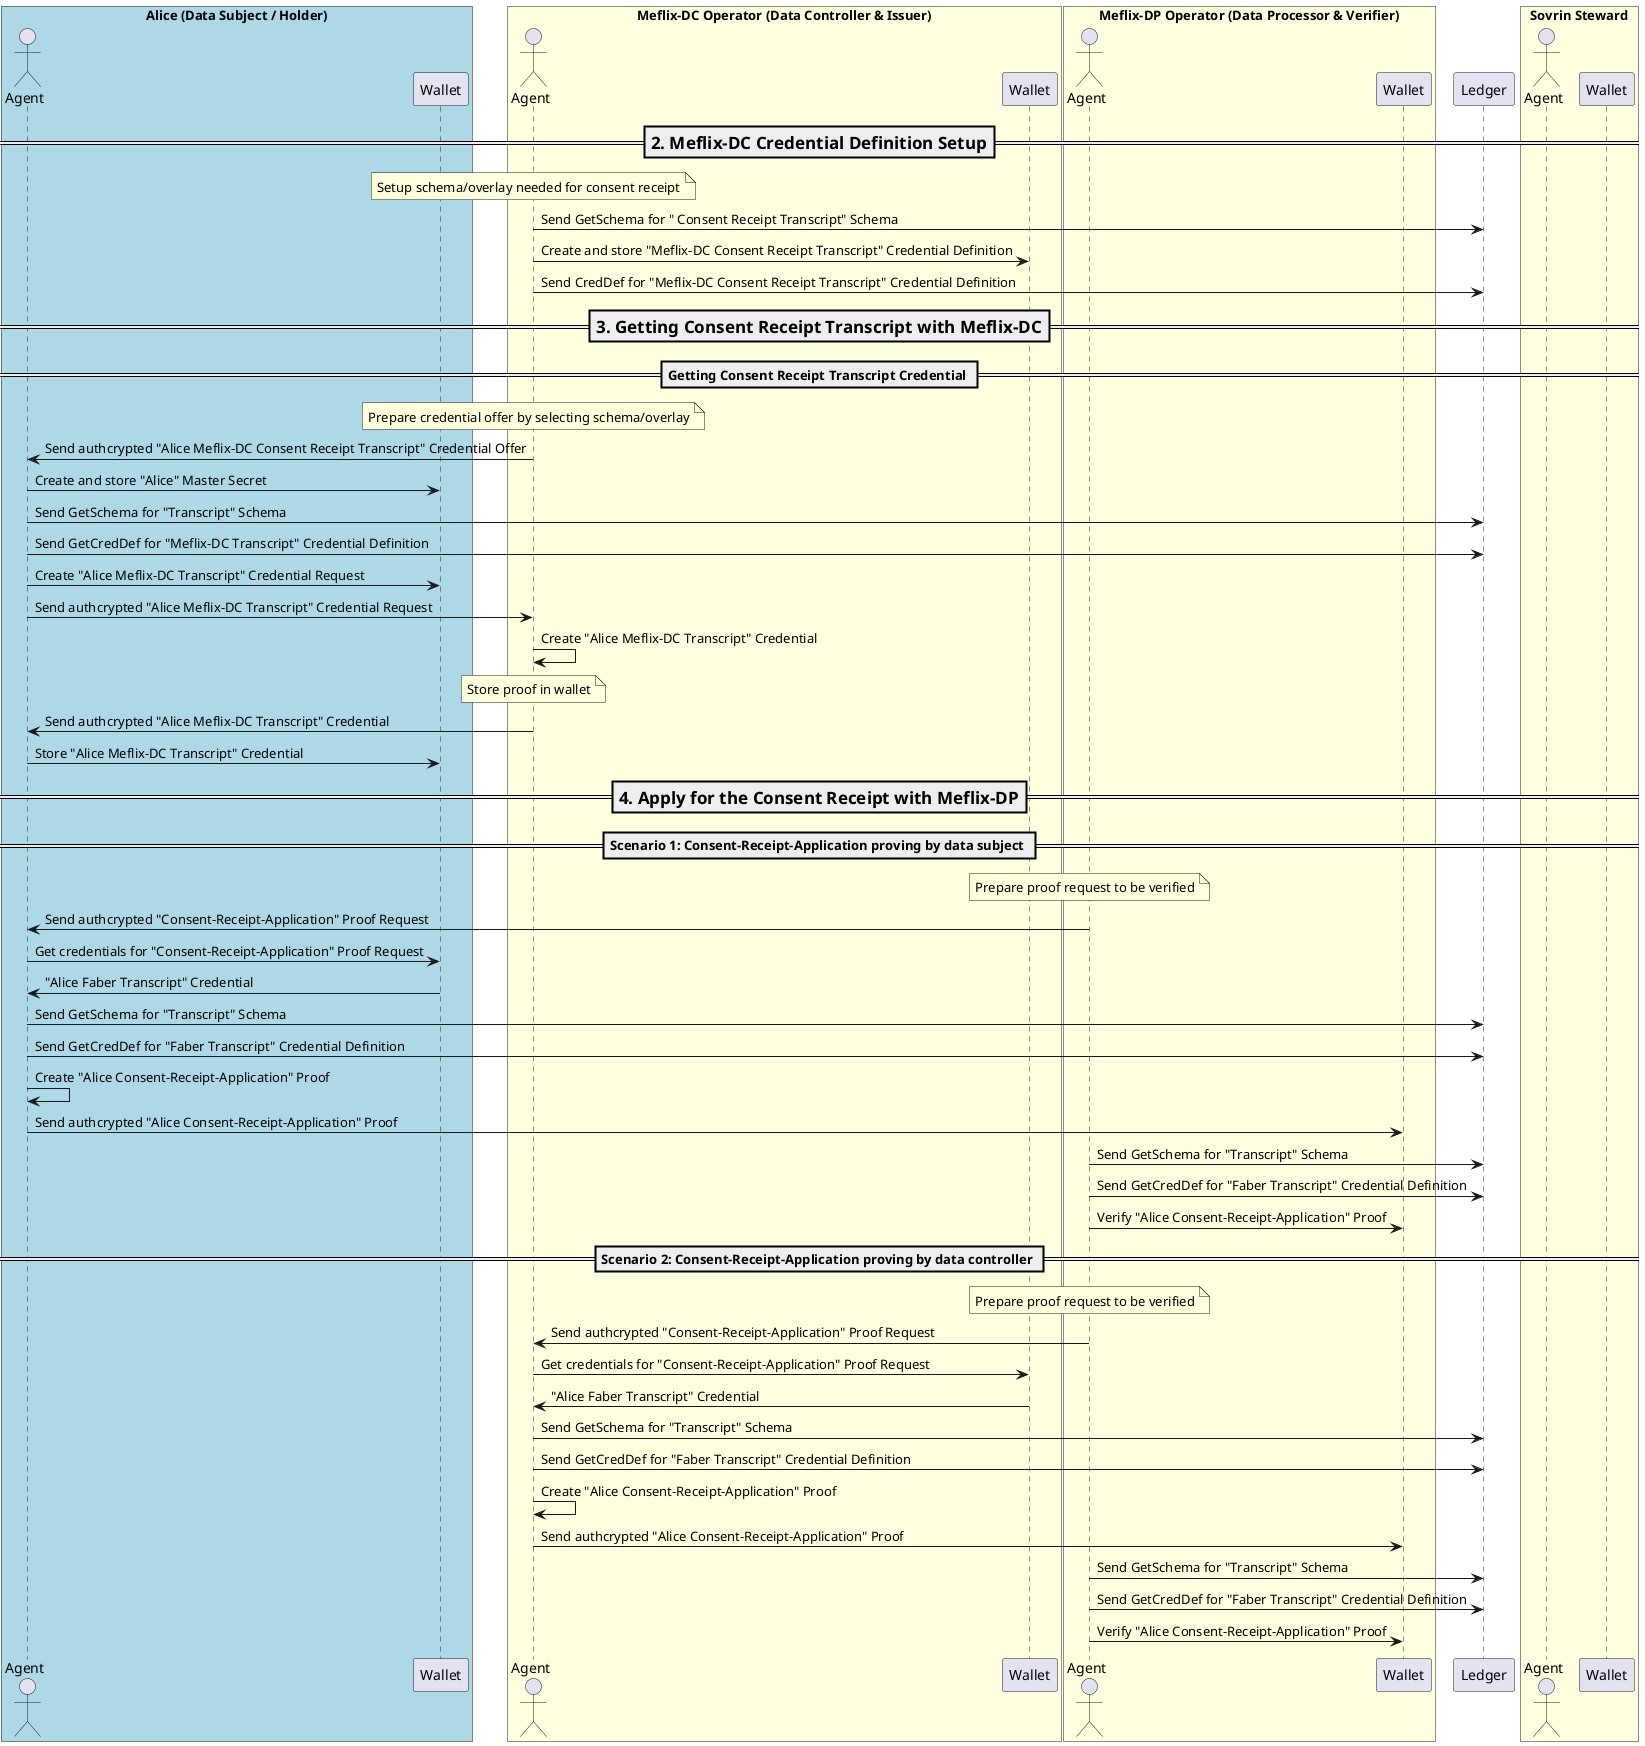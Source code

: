 @startuml

box "Alice (Data Subject / Holder)" #LightBlue
actor "Agent" as A
participant "Wallet" as AW
endbox

box "Meflix-DC Operator (Data Controller & Issuer)" #LightYellow
actor "Agent" as MDC
participant "Wallet" as MDCW
endbox

box "Meflix-DP Operator (Data Processor & Verifier)" #LightYellow
actor "Agent" as MDP
participant "Wallet" as MDPW
endbox

participant "Ledger" as L

box "Sovrin Steward" #LightYellow
actor "Agent" as S
participant "Wallet" as SW
endbox

=== 2. Meflix-DC Credential Definition Setup ==
note over MDC: Setup schema/overlay needed for consent receipt
MDC->L: Send GetSchema for " Consent Receipt Transcript" Schema
MDC->MDCW: Create and store "Meflix-DC Consent Receipt Transcript" Credential Definition
MDC->L: Send CredDef for "Meflix-DC Consent Receipt Transcript" Credential Definition

=== 3. Getting Consent Receipt Transcript with Meflix-DC ==
== Getting Consent Receipt Transcript Credential ==
note over MDC: Prepare credential offer by selecting schema/overlay
MDC->A: Send authcrypted "Alice Meflix-DC Consent Receipt Transcript" Credential Offer
A->AW: Create and store "Alice" Master Secret
A->L: Send GetSchema for "Transcript" Schema
A->L: Send GetCredDef for "Meflix-DC Transcript" Credential Definition
A->AW: Create "Alice Meflix-DC Transcript" Credential Request
A->MDC: Send authcrypted "Alice Meflix-DC Transcript" Credential Request
MDC->MDC: Create "Alice Meflix-DC Transcript" Credential
note over MDC: Store proof in wallet
MDC->A: Send authcrypted "Alice Meflix-DC Transcript" Credential
A->AW: Store "Alice Meflix-DC Transcript" Credential

=== 4. Apply for the Consent Receipt with Meflix-DP ==
== Scenario 1: Consent-Receipt-Application proving by data subject ==
note over MDP: Prepare proof request to be verified
MDP->A: Send authcrypted "Consent-Receipt-Application" Proof Request
A->AW: Get credentials for "Consent-Receipt-Application" Proof Request
AW->A: "Alice Faber Transcript" Credential
A->L: Send GetSchema for "Transcript" Schema
A->L: Send GetCredDef for "Faber Transcript" Credential Definition
A->A: Create "Alice Consent-Receipt-Application" Proof
A->MDPW: Send authcrypted "Alice Consent-Receipt-Application" Proof
MDP->L: Send GetSchema for "Transcript" Schema
MDP->L: Send GetCredDef for "Faber Transcript" Credential Definition
MDP->MDPW: Verify "Alice Consent-Receipt-Application" Proof

== Scenario 2: Consent-Receipt-Application proving by data controller ==
note over MDP: Prepare proof request to be verified
MDP->MDC: Send authcrypted "Consent-Receipt-Application" Proof Request
MDC->MDCW: Get credentials for "Consent-Receipt-Application" Proof Request
MDCW->MDC: "Alice Faber Transcript" Credential
MDC->L: Send GetSchema for "Transcript" Schema
MDC->L: Send GetCredDef for "Faber Transcript" Credential Definition
MDC->MDC: Create "Alice Consent-Receipt-Application" Proof
MDC->MDPW: Send authcrypted "Alice Consent-Receipt-Application" Proof
MDP->L: Send GetSchema for "Transcript" Schema
MDP->L: Send GetCredDef for "Faber Transcript" Credential Definition
MDP->MDPW: Verify "Alice Consent-Receipt-Application" Proof

@enduml
